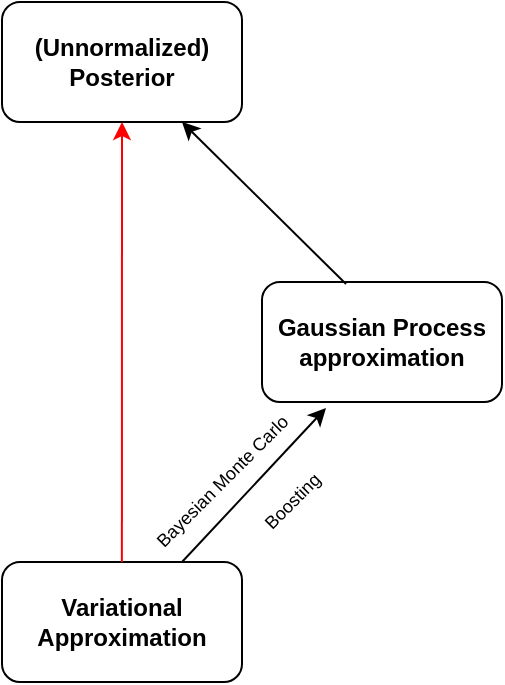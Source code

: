 <mxfile version="11.2.8" pages="1"><diagram id="Jy5ds3JQTkFfcpVj3d0M" name="Page-1"><mxGraphModel dx="854" dy="456" grid="1" gridSize="10" guides="1" tooltips="1" connect="1" arrows="1" fold="1" page="1" pageScale="1" pageWidth="850" pageHeight="1100" math="0" shadow="0"><root><mxCell id="0"/><mxCell id="1" parent="0"/><mxCell id="mAhhsrUJ44RPKb4bspjG-1" value="(Unnormalized) Posterior" style="rounded=1;whiteSpace=wrap;html=1;fontStyle=1" vertex="1" parent="1"><mxGeometry x="340" y="60" width="120" height="60" as="geometry"/></mxCell><mxCell id="mAhhsrUJ44RPKb4bspjG-4" value="Variational Approximation" style="rounded=1;whiteSpace=wrap;html=1;fontStyle=1" vertex="1" parent="1"><mxGeometry x="340" y="340" width="120" height="60" as="geometry"/></mxCell><mxCell id="mAhhsrUJ44RPKb4bspjG-6" value="&lt;b&gt;Gaussian Process approximation&lt;br&gt;&lt;/b&gt;" style="rounded=1;whiteSpace=wrap;html=1;fontStyle=0" vertex="1" parent="1"><mxGeometry x="470" y="200" width="120" height="60" as="geometry"/></mxCell><mxCell id="mAhhsrUJ44RPKb4bspjG-7" value="" style="endArrow=classic;html=1;exitX=0.75;exitY=0;exitDx=0;exitDy=0;fontStyle=1;" edge="1" parent="1" source="mAhhsrUJ44RPKb4bspjG-4"><mxGeometry width="50" height="50" relative="1" as="geometry"><mxPoint x="320" y="490" as="sourcePoint"/><mxPoint x="502" y="263" as="targetPoint"/></mxGeometry></mxCell><mxCell id="mAhhsrUJ44RPKb4bspjG-9" value="" style="endArrow=classic;html=1;exitX=0.35;exitY=0.017;exitDx=0;exitDy=0;exitPerimeter=0;entryX=0.75;entryY=1;entryDx=0;entryDy=0;" edge="1" parent="1" source="mAhhsrUJ44RPKb4bspjG-6" target="mAhhsrUJ44RPKb4bspjG-1"><mxGeometry width="50" height="50" relative="1" as="geometry"><mxPoint x="320" y="490" as="sourcePoint"/><mxPoint x="370" y="440" as="targetPoint"/></mxGeometry></mxCell><mxCell id="mAhhsrUJ44RPKb4bspjG-12" value="&lt;div style=&quot;font-size: 9px;&quot;&gt;Bayesian Monte Carlo&lt;/div&gt;" style="text;html=1;resizable=0;autosize=1;align=center;verticalAlign=middle;points=[];fillColor=none;strokeColor=none;rounded=0;rotation=-45;fontSize=9;" vertex="1" parent="1"><mxGeometry x="380" y="290" width="140" height="20" as="geometry"/></mxCell><mxCell id="mAhhsrUJ44RPKb4bspjG-13" value="&lt;div&gt;Boosting&lt;/div&gt;" style="text;html=1;resizable=0;autosize=1;align=center;verticalAlign=middle;points=[];fillColor=none;strokeColor=none;rounded=0;rotation=-45;fontSize=9;" vertex="1" parent="1"><mxGeometry x="460" y="300" width="50" height="20" as="geometry"/></mxCell><mxCell id="mAhhsrUJ44RPKb4bspjG-14" value="" style="endArrow=classic;html=1;fontSize=9;entryX=0.5;entryY=1;entryDx=0;entryDy=0;exitX=0.045;exitY=0.146;exitDx=0;exitDy=0;exitPerimeter=0;fillColor=#f8cecc;strokeColor=#FF0000;" edge="1" parent="1" source="mAhhsrUJ44RPKb4bspjG-12" target="mAhhsrUJ44RPKb4bspjG-1"><mxGeometry width="50" height="50" relative="1" as="geometry"><mxPoint x="340" y="470" as="sourcePoint"/><mxPoint x="390" y="420" as="targetPoint"/></mxGeometry></mxCell></root></mxGraphModel></diagram></mxfile>